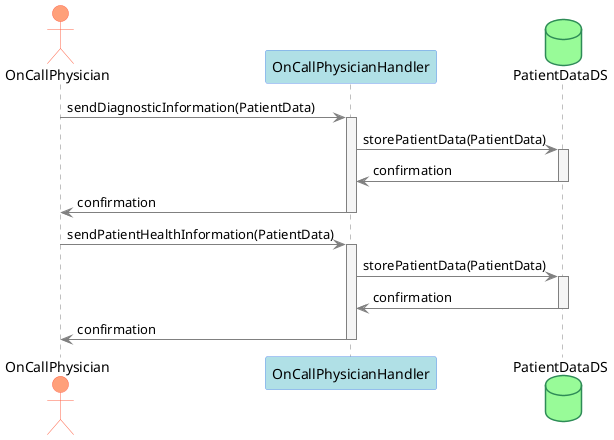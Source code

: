 @startuml on_call_phy_handler

skinparam sequence {
  ArrowColor Gray
  LifeLineBorderColor Gray
  LifeLineBackgroundColor WhiteSmoke

  ActorBorderColor Tomato
  ActorBackgroundColor LightSalmon

  ParticipantBackgroundColor PowderBlue
  ParticipantBorderColor CornflowerBlue
}
skinparam DatabaseBorderColor SeaGreen
skinparam DatabaseBackgroundColor PaleGreen

actor OnCallPhysician
participant OnCallPhysicianHandler as PH
database PatientDataDS

OnCallPhysician -> PH ++ : sendDiagnosticInformation(PatientData)
PH -> PatientDataDS ++ : storePatientData(PatientData)
PH <- PatientDataDS -- : confirmation
OnCallPhysician <- PH -- : confirmation

OnCallPhysician -> PH ++ : sendPatientHealthInformation(PatientData)

PH -> PatientDataDS ++ : storePatientData(PatientData)
PH <- PatientDataDS -- : confirmation

OnCallPhysician <- PH -- : confirmation

@enduml
